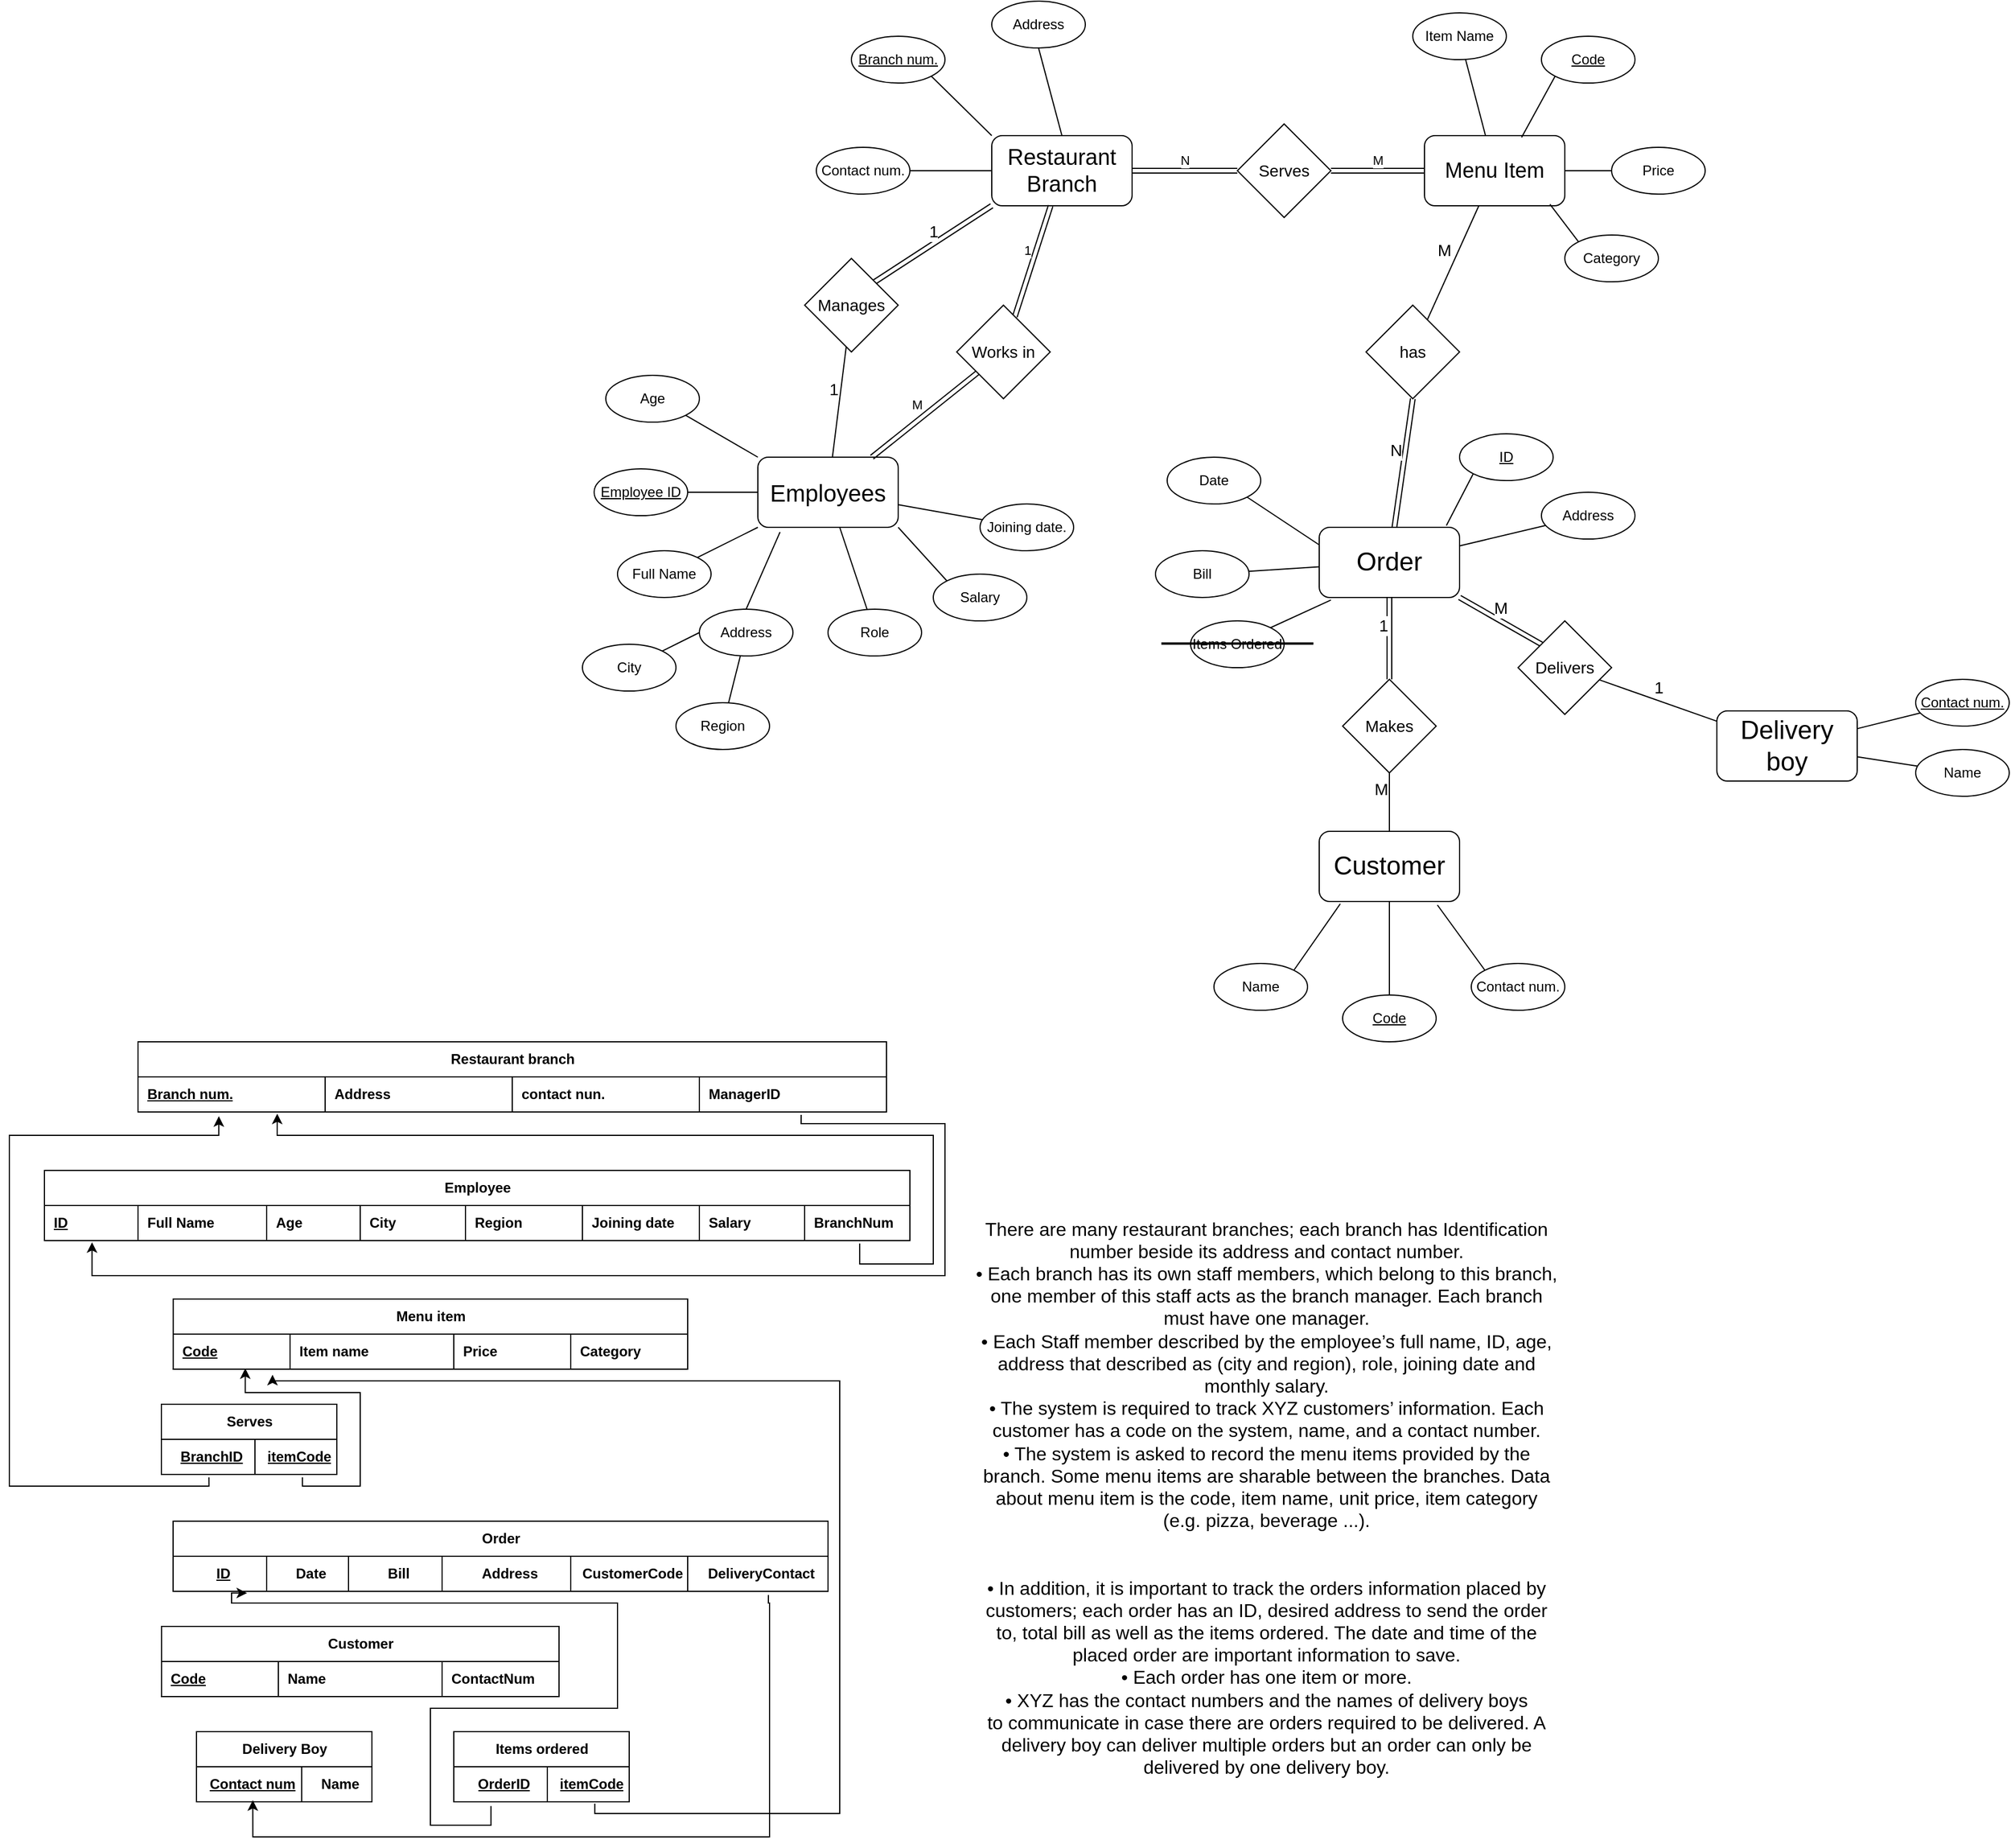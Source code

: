 <mxfile version="24.7.17">
  <diagram name="Page-1" id="VFC6to7hDZTqyzVQantm">
    <mxGraphModel dx="2390" dy="1126" grid="1" gridSize="10" guides="1" tooltips="1" connect="1" arrows="1" fold="1" page="1" pageScale="1" pageWidth="827" pageHeight="1169" math="0" shadow="0">
      <root>
        <mxCell id="0" />
        <mxCell id="1" parent="0" />
        <mxCell id="kXFPGUBoY8XizePe8H00-56" value="&lt;span style=&quot;font-size: 22px;&quot;&gt;Customer&lt;/span&gt;" style="rounded=1;whiteSpace=wrap;html=1;labelBackgroundColor=none;" parent="1" vertex="1">
          <mxGeometry x="950" y="1300" width="120" height="60" as="geometry" />
        </mxCell>
        <mxCell id="kXFPGUBoY8XizePe8H00-53" value="&lt;font style=&quot;font-size: 19px;&quot;&gt;Restaurant Branch&lt;/font&gt;" style="rounded=1;whiteSpace=wrap;html=1;labelBackgroundColor=none;verticalAlign=middle;" parent="1" vertex="1">
          <mxGeometry x="670" y="705" width="120" height="60" as="geometry" />
        </mxCell>
        <mxCell id="kXFPGUBoY8XizePe8H00-54" value="&lt;font style=&quot;font-size: 18px;&quot;&gt;Menu Item&lt;/font&gt;" style="rounded=1;whiteSpace=wrap;html=1;labelBackgroundColor=none;" parent="1" vertex="1">
          <mxGeometry x="1040" y="705" width="120" height="60" as="geometry" />
        </mxCell>
        <mxCell id="kXFPGUBoY8XizePe8H00-55" value="&lt;font style=&quot;font-size: 20px;&quot;&gt;Employees&lt;/font&gt;" style="rounded=1;whiteSpace=wrap;html=1;labelBackgroundColor=none;" parent="1" vertex="1">
          <mxGeometry x="470" y="980" width="120" height="60" as="geometry" />
        </mxCell>
        <mxCell id="kXFPGUBoY8XizePe8H00-57" style="edgeStyle=none;shape=connector;rounded=0;orthogonalLoop=1;jettySize=auto;html=1;exitX=0.5;exitY=1;exitDx=0;exitDy=0;entryX=0.5;entryY=0;entryDx=0;entryDy=0;align=center;verticalAlign=middle;fontFamily=Helvetica;fontSize=11;fontColor=default;labelBackgroundColor=none;endArrow=none;" parent="1" source="kXFPGUBoY8XizePe8H00-58" target="kXFPGUBoY8XizePe8H00-53" edge="1">
          <mxGeometry relative="1" as="geometry" />
        </mxCell>
        <mxCell id="kXFPGUBoY8XizePe8H00-58" value="Address" style="ellipse;whiteSpace=wrap;html=1;labelBackgroundColor=none;" parent="1" vertex="1">
          <mxGeometry x="670" y="590" width="80" height="40" as="geometry" />
        </mxCell>
        <mxCell id="kXFPGUBoY8XizePe8H00-59" style="edgeStyle=none;shape=connector;rounded=0;orthogonalLoop=1;jettySize=auto;html=1;exitX=1;exitY=1;exitDx=0;exitDy=0;entryX=0;entryY=0;entryDx=0;entryDy=0;align=center;verticalAlign=middle;fontFamily=Helvetica;fontSize=11;fontColor=default;labelBackgroundColor=none;endArrow=none;" parent="1" source="kXFPGUBoY8XizePe8H00-60" target="kXFPGUBoY8XizePe8H00-53" edge="1">
          <mxGeometry relative="1" as="geometry" />
        </mxCell>
        <mxCell id="kXFPGUBoY8XizePe8H00-60" value="&lt;u&gt;Branch num.&lt;/u&gt;" style="ellipse;whiteSpace=wrap;html=1;labelBackgroundColor=none;" parent="1" vertex="1">
          <mxGeometry x="550" y="620" width="80" height="40" as="geometry" />
        </mxCell>
        <mxCell id="kXFPGUBoY8XizePe8H00-64" style="edgeStyle=none;shape=connector;rounded=0;orthogonalLoop=1;jettySize=auto;html=1;exitX=1;exitY=0.5;exitDx=0;exitDy=0;align=center;verticalAlign=middle;fontFamily=Helvetica;fontSize=11;fontColor=default;labelBackgroundColor=none;endArrow=none;" parent="1" source="kXFPGUBoY8XizePe8H00-65" target="kXFPGUBoY8XizePe8H00-55" edge="1">
          <mxGeometry relative="1" as="geometry" />
        </mxCell>
        <mxCell id="kXFPGUBoY8XizePe8H00-65" value="&lt;u&gt;Employee ID&lt;/u&gt;" style="ellipse;whiteSpace=wrap;html=1;labelBackgroundColor=none;" parent="1" vertex="1">
          <mxGeometry x="330" y="990" width="80" height="40" as="geometry" />
        </mxCell>
        <mxCell id="kXFPGUBoY8XizePe8H00-182" value="" style="edgeStyle=none;shape=connector;rounded=0;orthogonalLoop=1;jettySize=auto;html=1;strokeColor=default;align=center;verticalAlign=bottom;fontFamily=Helvetica;fontSize=11;fontColor=default;labelBackgroundColor=default;endArrow=none;endFill=0;" parent="1" source="kXFPGUBoY8XizePe8H00-67" target="kXFPGUBoY8XizePe8H00-55" edge="1">
          <mxGeometry relative="1" as="geometry" />
        </mxCell>
        <mxCell id="kXFPGUBoY8XizePe8H00-67" value="Full Name" style="ellipse;whiteSpace=wrap;html=1;labelBackgroundColor=none;" parent="1" vertex="1">
          <mxGeometry x="350" y="1060" width="80" height="40" as="geometry" />
        </mxCell>
        <mxCell id="kXFPGUBoY8XizePe8H00-231" value="" style="edgeStyle=none;shape=connector;rounded=0;orthogonalLoop=1;jettySize=auto;html=1;strokeColor=default;align=center;verticalAlign=bottom;fontFamily=Helvetica;fontSize=14;fontColor=default;labelBackgroundColor=default;endArrow=none;endFill=0;" parent="1" source="kXFPGUBoY8XizePe8H00-69" target="kXFPGUBoY8XizePe8H00-54" edge="1">
          <mxGeometry relative="1" as="geometry" />
        </mxCell>
        <mxCell id="kXFPGUBoY8XizePe8H00-69" value="Item Name" style="ellipse;whiteSpace=wrap;html=1;labelBackgroundColor=none;" parent="1" vertex="1">
          <mxGeometry x="1030" y="600" width="80" height="40" as="geometry" />
        </mxCell>
        <mxCell id="kXFPGUBoY8XizePe8H00-70" value="&lt;u&gt;Code&lt;/u&gt;" style="ellipse;whiteSpace=wrap;html=1;labelBackgroundColor=none;" parent="1" vertex="1">
          <mxGeometry x="1140" y="620" width="80" height="40" as="geometry" />
        </mxCell>
        <mxCell id="kXFPGUBoY8XizePe8H00-71" style="edgeStyle=none;shape=connector;rounded=0;orthogonalLoop=1;jettySize=auto;html=1;exitX=0;exitY=0.5;exitDx=0;exitDy=0;entryX=1;entryY=0.5;entryDx=0;entryDy=0;align=center;verticalAlign=middle;fontFamily=Helvetica;fontSize=11;fontColor=default;labelBackgroundColor=none;endArrow=none;" parent="1" source="kXFPGUBoY8XizePe8H00-72" target="kXFPGUBoY8XizePe8H00-54" edge="1">
          <mxGeometry relative="1" as="geometry" />
        </mxCell>
        <mxCell id="kXFPGUBoY8XizePe8H00-72" value="Price" style="ellipse;whiteSpace=wrap;html=1;labelBackgroundColor=none;" parent="1" vertex="1">
          <mxGeometry x="1200" y="715" width="80" height="40" as="geometry" />
        </mxCell>
        <mxCell id="kXFPGUBoY8XizePe8H00-73" style="edgeStyle=none;shape=connector;rounded=0;orthogonalLoop=1;jettySize=auto;html=1;exitX=1;exitY=0.5;exitDx=0;exitDy=0;entryX=0;entryY=0.5;entryDx=0;entryDy=0;align=center;verticalAlign=middle;fontFamily=Helvetica;fontSize=11;fontColor=default;labelBackgroundColor=none;endArrow=none;" parent="1" source="kXFPGUBoY8XizePe8H00-74" target="kXFPGUBoY8XizePe8H00-53" edge="1">
          <mxGeometry relative="1" as="geometry" />
        </mxCell>
        <mxCell id="kXFPGUBoY8XizePe8H00-74" value="Contact num." style="ellipse;whiteSpace=wrap;html=1;labelBackgroundColor=none;" parent="1" vertex="1">
          <mxGeometry x="520" y="715" width="80" height="40" as="geometry" />
        </mxCell>
        <mxCell id="kXFPGUBoY8XizePe8H00-85" value="Contact num." style="ellipse;whiteSpace=wrap;html=1;labelBackgroundColor=none;" parent="1" vertex="1">
          <mxGeometry x="1080" y="1413" width="80" height="40" as="geometry" />
        </mxCell>
        <mxCell id="kXFPGUBoY8XizePe8H00-175" value="" style="edgeStyle=none;shape=connector;rounded=0;orthogonalLoop=1;jettySize=auto;html=1;strokeColor=default;align=center;verticalAlign=bottom;fontFamily=Helvetica;fontSize=11;fontColor=default;labelBackgroundColor=default;endArrow=none;endFill=0;" parent="1" source="kXFPGUBoY8XizePe8H00-87" target="kXFPGUBoY8XizePe8H00-56" edge="1">
          <mxGeometry relative="1" as="geometry" />
        </mxCell>
        <mxCell id="kXFPGUBoY8XizePe8H00-87" value="&lt;u&gt;Code&lt;/u&gt;" style="ellipse;whiteSpace=wrap;html=1;labelBackgroundColor=none;" parent="1" vertex="1">
          <mxGeometry x="970" y="1440" width="80" height="40" as="geometry" />
        </mxCell>
        <mxCell id="kXFPGUBoY8XizePe8H00-95" style="edgeStyle=none;shape=connector;rounded=0;orthogonalLoop=1;jettySize=auto;html=1;exitX=0;exitY=1;exitDx=0;exitDy=0;entryX=0.692;entryY=0.025;entryDx=0;entryDy=0;entryPerimeter=0;align=center;verticalAlign=middle;fontFamily=Helvetica;fontSize=11;fontColor=default;labelBackgroundColor=none;endArrow=none;" parent="1" source="kXFPGUBoY8XizePe8H00-70" target="kXFPGUBoY8XizePe8H00-54" edge="1">
          <mxGeometry relative="1" as="geometry" />
        </mxCell>
        <mxCell id="kXFPGUBoY8XizePe8H00-98" value="Address" style="ellipse;whiteSpace=wrap;html=1;labelBackgroundColor=none;" parent="1" vertex="1">
          <mxGeometry x="420" y="1110" width="80" height="40" as="geometry" />
        </mxCell>
        <mxCell id="kXFPGUBoY8XizePe8H00-117" value="Name" style="ellipse;whiteSpace=wrap;html=1;labelBackgroundColor=none;" parent="1" vertex="1">
          <mxGeometry x="860" y="1413" width="80" height="40" as="geometry" />
        </mxCell>
        <mxCell id="kXFPGUBoY8XizePe8H00-125" value="M" style="edgeStyle=none;shape=link;rounded=0;orthogonalLoop=1;jettySize=auto;html=1;strokeColor=default;align=center;verticalAlign=bottom;fontFamily=Helvetica;fontSize=11;fontColor=default;labelBackgroundColor=default;endArrow=none;endFill=0;strokeWidth=1;" parent="1" source="kXFPGUBoY8XizePe8H00-121" target="kXFPGUBoY8XizePe8H00-54" edge="1">
          <mxGeometry relative="1" as="geometry" />
        </mxCell>
        <mxCell id="kXFPGUBoY8XizePe8H00-126" value="N" style="edgeStyle=none;shape=link;rounded=0;orthogonalLoop=1;jettySize=auto;html=1;strokeColor=default;align=center;verticalAlign=bottom;fontFamily=Helvetica;fontSize=11;fontColor=default;labelBackgroundColor=default;endArrow=none;endFill=0;" parent="1" source="kXFPGUBoY8XizePe8H00-121" target="kXFPGUBoY8XizePe8H00-53" edge="1">
          <mxGeometry relative="1" as="geometry" />
        </mxCell>
        <mxCell id="kXFPGUBoY8XizePe8H00-121" value="&lt;font style=&quot;font-size: 14px;&quot;&gt;Serves&lt;/font&gt;" style="rhombus;whiteSpace=wrap;html=1;fontFamily=Helvetica;fontSize=11;fontColor=default;labelBackgroundColor=default;" parent="1" vertex="1">
          <mxGeometry x="880" y="695" width="80" height="80" as="geometry" />
        </mxCell>
        <mxCell id="kXFPGUBoY8XizePe8H00-144" value="&lt;font style=&quot;font-size: 16px;&quot;&gt;There are many restaurant branches; each branch has Identification&lt;br&gt;number beside its address and contact number.&lt;br&gt;• Each branch has its own staff members, which belong to this branch,&lt;br&gt;one member of this staff acts as the branch manager. Each branch&lt;br&gt;must have one manager.&lt;br&gt;• Each Staff member described by the employee’s full name, ID, age,&lt;br&gt;address that described as (city and region), role, joining date and&lt;br&gt;monthly salary.&lt;br&gt;• The system is required to track XYZ customers’ information. Each&lt;br&gt;customer has a code on the system, name, and a contact number.&lt;br&gt;• The system is asked to record the menu items provided by the&lt;br&gt;branch. Some menu items are sharable between the branches. Data&lt;br&gt;about menu item is the code, item name, unit price, item category&lt;br&gt;(e.g. pizza, beverage ...).&lt;br&gt;&lt;br&gt;&lt;br&gt;• In addition, it is important to track the orders information placed by&lt;br&gt;customers; each order has an ID, desired address to send the order&lt;br&gt;to, total bill as well as the items ordered. The date and time of the&lt;br&gt;placed order are important information to save.&lt;br&gt;• Each order has one item or more.&lt;br&gt;• XYZ has the contact numbers and the names of delivery boys&lt;br&gt;to communicate in case there are orders required to be delivered. A&lt;br&gt;delivery boy can deliver multiple orders but an order can only be&lt;br&gt;delivered by one delivery boy.&lt;/font&gt;" style="text;html=1;align=center;verticalAlign=middle;whiteSpace=wrap;rounded=0;fontFamily=Helvetica;fontSize=16;fontColor=default;labelBackgroundColor=default;spacing=2;" parent="1" vertex="1">
          <mxGeometry x="620" y="1590" width="570" height="560" as="geometry" />
        </mxCell>
        <mxCell id="kXFPGUBoY8XizePe8H00-164" value="Category" style="ellipse;whiteSpace=wrap;html=1;labelBackgroundColor=none;" parent="1" vertex="1">
          <mxGeometry x="1160" y="790" width="80" height="40" as="geometry" />
        </mxCell>
        <mxCell id="kXFPGUBoY8XizePe8H00-166" style="edgeStyle=none;shape=connector;rounded=0;orthogonalLoop=1;jettySize=auto;html=1;exitX=0;exitY=0;exitDx=0;exitDy=0;entryX=0.894;entryY=0.978;entryDx=0;entryDy=0;entryPerimeter=0;strokeColor=default;align=center;verticalAlign=bottom;fontFamily=Helvetica;fontSize=11;fontColor=default;labelBackgroundColor=default;endArrow=none;endFill=0;" parent="1" source="kXFPGUBoY8XizePe8H00-164" target="kXFPGUBoY8XizePe8H00-54" edge="1">
          <mxGeometry relative="1" as="geometry" />
        </mxCell>
        <mxCell id="kXFPGUBoY8XizePe8H00-174" style="edgeStyle=none;shape=connector;rounded=0;orthogonalLoop=1;jettySize=auto;html=1;exitX=0;exitY=0;exitDx=0;exitDy=0;entryX=0.842;entryY=1.05;entryDx=0;entryDy=0;entryPerimeter=0;strokeColor=default;align=center;verticalAlign=bottom;fontFamily=Helvetica;fontSize=11;fontColor=default;labelBackgroundColor=default;endArrow=none;endFill=0;" parent="1" source="kXFPGUBoY8XizePe8H00-85" target="kXFPGUBoY8XizePe8H00-56" edge="1">
          <mxGeometry relative="1" as="geometry" />
        </mxCell>
        <mxCell id="kXFPGUBoY8XizePe8H00-177" style="edgeStyle=none;shape=connector;rounded=0;orthogonalLoop=1;jettySize=auto;html=1;exitX=1;exitY=0;exitDx=0;exitDy=0;entryX=0.15;entryY=1.033;entryDx=0;entryDy=0;entryPerimeter=0;strokeColor=default;align=center;verticalAlign=bottom;fontFamily=Helvetica;fontSize=11;fontColor=default;labelBackgroundColor=default;endArrow=none;endFill=0;" parent="1" source="kXFPGUBoY8XizePe8H00-117" target="kXFPGUBoY8XizePe8H00-56" edge="1">
          <mxGeometry relative="1" as="geometry" />
        </mxCell>
        <mxCell id="kXFPGUBoY8XizePe8H00-185" style="edgeStyle=none;shape=connector;rounded=0;orthogonalLoop=1;jettySize=auto;html=1;exitX=1;exitY=1;exitDx=0;exitDy=0;entryX=0;entryY=0;entryDx=0;entryDy=0;strokeColor=default;align=center;verticalAlign=bottom;fontFamily=Helvetica;fontSize=11;fontColor=default;labelBackgroundColor=default;endArrow=none;endFill=0;" parent="1" source="kXFPGUBoY8XizePe8H00-178" target="kXFPGUBoY8XizePe8H00-55" edge="1">
          <mxGeometry relative="1" as="geometry" />
        </mxCell>
        <mxCell id="kXFPGUBoY8XizePe8H00-178" value="Age" style="ellipse;whiteSpace=wrap;html=1;labelBackgroundColor=none;" parent="1" vertex="1">
          <mxGeometry x="340" y="910" width="80" height="40" as="geometry" />
        </mxCell>
        <mxCell id="kXFPGUBoY8XizePe8H00-195" style="edgeStyle=none;shape=connector;rounded=0;orthogonalLoop=1;jettySize=auto;html=1;exitX=0;exitY=0;exitDx=0;exitDy=0;entryX=1;entryY=1;entryDx=0;entryDy=0;strokeColor=default;align=center;verticalAlign=bottom;fontFamily=Helvetica;fontSize=11;fontColor=default;labelBackgroundColor=default;endArrow=none;endFill=0;" parent="1" source="kXFPGUBoY8XizePe8H00-179" target="kXFPGUBoY8XizePe8H00-55" edge="1">
          <mxGeometry relative="1" as="geometry" />
        </mxCell>
        <mxCell id="kXFPGUBoY8XizePe8H00-179" value="Salary" style="ellipse;whiteSpace=wrap;html=1;labelBackgroundColor=none;" parent="1" vertex="1">
          <mxGeometry x="620" y="1080" width="80" height="40" as="geometry" />
        </mxCell>
        <mxCell id="kXFPGUBoY8XizePe8H00-199" style="edgeStyle=none;shape=connector;rounded=0;orthogonalLoop=1;jettySize=auto;html=1;exitX=1;exitY=0;exitDx=0;exitDy=0;entryX=0;entryY=0.5;entryDx=0;entryDy=0;strokeColor=default;align=center;verticalAlign=bottom;fontFamily=Helvetica;fontSize=11;fontColor=default;labelBackgroundColor=default;endArrow=none;endFill=0;" parent="1" source="kXFPGUBoY8XizePe8H00-186" target="kXFPGUBoY8XizePe8H00-98" edge="1">
          <mxGeometry relative="1" as="geometry" />
        </mxCell>
        <mxCell id="kXFPGUBoY8XizePe8H00-186" value="City" style="ellipse;whiteSpace=wrap;html=1;labelBackgroundColor=none;" parent="1" vertex="1">
          <mxGeometry x="320" y="1140" width="80" height="40" as="geometry" />
        </mxCell>
        <mxCell id="kXFPGUBoY8XizePe8H00-196" value="" style="edgeStyle=none;shape=connector;rounded=0;orthogonalLoop=1;jettySize=auto;html=1;strokeColor=default;align=center;verticalAlign=bottom;fontFamily=Helvetica;fontSize=11;fontColor=default;labelBackgroundColor=default;endArrow=none;endFill=0;" parent="1" source="kXFPGUBoY8XizePe8H00-187" target="kXFPGUBoY8XizePe8H00-98" edge="1">
          <mxGeometry relative="1" as="geometry" />
        </mxCell>
        <mxCell id="kXFPGUBoY8XizePe8H00-187" value="Region" style="ellipse;whiteSpace=wrap;html=1;labelBackgroundColor=none;" parent="1" vertex="1">
          <mxGeometry x="400" y="1190" width="80" height="40" as="geometry" />
        </mxCell>
        <mxCell id="kXFPGUBoY8XizePe8H00-194" style="edgeStyle=none;shape=connector;rounded=0;orthogonalLoop=1;jettySize=auto;html=1;exitX=0.5;exitY=0;exitDx=0;exitDy=0;entryX=0.158;entryY=1.067;entryDx=0;entryDy=0;entryPerimeter=0;strokeColor=default;align=center;verticalAlign=bottom;fontFamily=Helvetica;fontSize=11;fontColor=default;labelBackgroundColor=default;endArrow=none;endFill=0;" parent="1" source="kXFPGUBoY8XizePe8H00-98" target="kXFPGUBoY8XizePe8H00-55" edge="1">
          <mxGeometry relative="1" as="geometry" />
        </mxCell>
        <mxCell id="kXFPGUBoY8XizePe8H00-209" value="1" style="edgeStyle=none;shape=link;rounded=0;orthogonalLoop=1;jettySize=auto;html=1;strokeColor=default;align=right;verticalAlign=bottom;fontFamily=Helvetica;fontSize=11;fontColor=default;labelBackgroundColor=default;endArrow=none;endFill=0;" parent="1" source="kXFPGUBoY8XizePe8H00-200" target="kXFPGUBoY8XizePe8H00-53" edge="1">
          <mxGeometry relative="1" as="geometry" />
        </mxCell>
        <mxCell id="kXFPGUBoY8XizePe8H00-210" value="M" style="edgeStyle=none;shape=link;rounded=0;orthogonalLoop=1;jettySize=auto;html=1;strokeColor=default;align=right;verticalAlign=bottom;fontFamily=Helvetica;fontSize=11;fontColor=default;labelBackgroundColor=default;endArrow=none;endFill=0;" parent="1" source="kXFPGUBoY8XizePe8H00-200" target="kXFPGUBoY8XizePe8H00-55" edge="1">
          <mxGeometry relative="1" as="geometry" />
        </mxCell>
        <mxCell id="kXFPGUBoY8XizePe8H00-200" value="&lt;font style=&quot;font-size: 14px;&quot;&gt;Works in&lt;/font&gt;" style="rhombus;whiteSpace=wrap;html=1;fontFamily=Helvetica;fontSize=11;fontColor=default;labelBackgroundColor=default;" parent="1" vertex="1">
          <mxGeometry x="640" y="850" width="80" height="80" as="geometry" />
        </mxCell>
        <mxCell id="kXFPGUBoY8XizePe8H00-217" value="1" style="edgeStyle=none;shape=connector;rounded=0;orthogonalLoop=1;jettySize=auto;html=1;strokeColor=default;align=right;verticalAlign=bottom;fontFamily=Helvetica;fontSize=14;fontColor=default;labelBackgroundColor=default;endArrow=none;endFill=0;" parent="1" source="kXFPGUBoY8XizePe8H00-216" target="kXFPGUBoY8XizePe8H00-55" edge="1">
          <mxGeometry relative="1" as="geometry" />
        </mxCell>
        <mxCell id="kXFPGUBoY8XizePe8H00-218" value="1" style="edgeStyle=none;shape=link;rounded=0;orthogonalLoop=1;jettySize=auto;html=1;exitX=1;exitY=0;exitDx=0;exitDy=0;entryX=0;entryY=1;entryDx=0;entryDy=0;strokeColor=default;align=center;verticalAlign=bottom;fontFamily=Helvetica;fontSize=14;fontColor=default;labelBackgroundColor=default;endArrow=none;endFill=0;" parent="1" source="kXFPGUBoY8XizePe8H00-216" target="kXFPGUBoY8XizePe8H00-53" edge="1">
          <mxGeometry relative="1" as="geometry" />
        </mxCell>
        <mxCell id="kXFPGUBoY8XizePe8H00-216" value="Manages" style="rhombus;whiteSpace=wrap;html=1;strokeColor=default;align=center;verticalAlign=middle;fontFamily=Helvetica;fontSize=14;fontColor=default;labelBackgroundColor=default;fillColor=default;" parent="1" vertex="1">
          <mxGeometry x="510" y="810" width="80" height="80" as="geometry" />
        </mxCell>
        <mxCell id="kXFPGUBoY8XizePe8H00-227" value="" style="edgeStyle=none;shape=connector;rounded=0;orthogonalLoop=1;jettySize=auto;html=1;strokeColor=default;align=center;verticalAlign=bottom;fontFamily=Helvetica;fontSize=14;fontColor=default;labelBackgroundColor=default;endArrow=none;endFill=0;" parent="1" source="kXFPGUBoY8XizePe8H00-226" target="kXFPGUBoY8XizePe8H00-55" edge="1">
          <mxGeometry relative="1" as="geometry" />
        </mxCell>
        <mxCell id="kXFPGUBoY8XizePe8H00-226" value="Role&lt;span style=&quot;color: rgba(0, 0, 0, 0); font-family: monospace; font-size: 0px; text-align: start; text-wrap: nowrap;&quot;&gt;%3CmxGraphModel%3E%3Croot%3E%3CmxCell%20id%3D%220%22%2F%3E%3CmxCell%20id%3D%221%22%20parent%3D%220%22%2F%3E%3CmxCell%20id%3D%222%22%20value%3D%22Salary%22%20style%3D%22ellipse%3BwhiteSpace%3Dwrap%3Bhtml%3D1%3BlabelBackgroundColor%3Dnone%3B%22%20vertex%3D%221%22%20parent%3D%221%22%3E%3CmxGeometry%20x%3D%22660%22%20y%3D%221030%22%20width%3D%2280%22%20height%3D%2240%22%20as%3D%22geometry%22%2F%3E%3C%2FmxCell%3E%3C%2Froot%3E%3C%2FmxGraphModel%3E&lt;/span&gt;" style="ellipse;whiteSpace=wrap;html=1;labelBackgroundColor=none;" parent="1" vertex="1">
          <mxGeometry x="530" y="1110" width="80" height="40" as="geometry" />
        </mxCell>
        <mxCell id="kXFPGUBoY8XizePe8H00-229" value="" style="edgeStyle=none;shape=connector;rounded=0;orthogonalLoop=1;jettySize=auto;html=1;strokeColor=default;align=center;verticalAlign=bottom;fontFamily=Helvetica;fontSize=14;fontColor=default;labelBackgroundColor=default;endArrow=none;endFill=0;" parent="1" source="kXFPGUBoY8XizePe8H00-228" target="kXFPGUBoY8XizePe8H00-55" edge="1">
          <mxGeometry relative="1" as="geometry" />
        </mxCell>
        <mxCell id="kXFPGUBoY8XizePe8H00-228" value="Joining date." style="ellipse;whiteSpace=wrap;html=1;labelBackgroundColor=none;" parent="1" vertex="1">
          <mxGeometry x="660" y="1020" width="80" height="40" as="geometry" />
        </mxCell>
        <mxCell id="kXFPGUBoY8XizePe8H00-232" value="&lt;span style=&quot;font-size: 22px;&quot;&gt;Delivery boy&lt;/span&gt;" style="rounded=1;whiteSpace=wrap;html=1;labelBackgroundColor=none;" parent="1" vertex="1">
          <mxGeometry x="1290" y="1197" width="120" height="60" as="geometry" />
        </mxCell>
        <mxCell id="kXFPGUBoY8XizePe8H00-272" value="" style="edgeStyle=none;shape=connector;rounded=0;orthogonalLoop=1;jettySize=auto;html=1;strokeColor=default;align=center;verticalAlign=bottom;fontFamily=Helvetica;fontSize=14;fontColor=default;labelBackgroundColor=default;endArrow=none;endFill=0;" parent="1" source="kXFPGUBoY8XizePe8H00-233" target="kXFPGUBoY8XizePe8H00-232" edge="1">
          <mxGeometry relative="1" as="geometry" />
        </mxCell>
        <mxCell id="kXFPGUBoY8XizePe8H00-233" value="Contact num." style="ellipse;whiteSpace=wrap;html=1;labelBackgroundColor=none;fontStyle=4" parent="1" vertex="1">
          <mxGeometry x="1460" y="1170" width="80" height="40" as="geometry" />
        </mxCell>
        <mxCell id="kXFPGUBoY8XizePe8H00-271" value="" style="edgeStyle=none;shape=connector;rounded=0;orthogonalLoop=1;jettySize=auto;html=1;strokeColor=default;align=center;verticalAlign=bottom;fontFamily=Helvetica;fontSize=14;fontColor=default;labelBackgroundColor=default;endArrow=none;endFill=0;" parent="1" source="kXFPGUBoY8XizePe8H00-236" target="kXFPGUBoY8XizePe8H00-232" edge="1">
          <mxGeometry relative="1" as="geometry" />
        </mxCell>
        <mxCell id="kXFPGUBoY8XizePe8H00-236" value="Name" style="ellipse;whiteSpace=wrap;html=1;labelBackgroundColor=none;" parent="1" vertex="1">
          <mxGeometry x="1460" y="1230" width="80" height="40" as="geometry" />
        </mxCell>
        <mxCell id="kXFPGUBoY8XizePe8H00-239" value="&lt;span style=&quot;font-size: 22px;&quot;&gt;Order&lt;/span&gt;" style="rounded=1;whiteSpace=wrap;html=1;labelBackgroundColor=none;" parent="1" vertex="1">
          <mxGeometry x="950" y="1040" width="120" height="60" as="geometry" />
        </mxCell>
        <mxCell id="kXFPGUBoY8XizePe8H00-248" value="&lt;u&gt;ID&lt;/u&gt;" style="ellipse;whiteSpace=wrap;html=1;labelBackgroundColor=none;" parent="1" vertex="1">
          <mxGeometry x="1070" y="960" width="80" height="40" as="geometry" />
        </mxCell>
        <mxCell id="kXFPGUBoY8XizePe8H00-269" value="" style="edgeStyle=none;shape=connector;rounded=0;orthogonalLoop=1;jettySize=auto;html=1;strokeColor=default;align=center;verticalAlign=bottom;fontFamily=Helvetica;fontSize=14;fontColor=default;labelBackgroundColor=default;endArrow=none;endFill=0;" parent="1" source="kXFPGUBoY8XizePe8H00-249" target="kXFPGUBoY8XizePe8H00-239" edge="1">
          <mxGeometry relative="1" as="geometry" />
        </mxCell>
        <mxCell id="kXFPGUBoY8XizePe8H00-249" value="Address" style="ellipse;whiteSpace=wrap;html=1;labelBackgroundColor=none;" parent="1" vertex="1">
          <mxGeometry x="1140" y="1010" width="80" height="40" as="geometry" />
        </mxCell>
        <mxCell id="kXFPGUBoY8XizePe8H00-254" value="" style="edgeStyle=none;shape=connector;rounded=0;orthogonalLoop=1;jettySize=auto;html=1;strokeColor=default;align=center;verticalAlign=bottom;fontFamily=Helvetica;fontSize=14;fontColor=default;labelBackgroundColor=default;endArrow=none;endFill=0;" parent="1" source="kXFPGUBoY8XizePe8H00-250" target="kXFPGUBoY8XizePe8H00-239" edge="1">
          <mxGeometry relative="1" as="geometry" />
        </mxCell>
        <mxCell id="kXFPGUBoY8XizePe8H00-250" value="Bill" style="ellipse;whiteSpace=wrap;html=1;labelBackgroundColor=none;" parent="1" vertex="1">
          <mxGeometry x="810" y="1060" width="80" height="40" as="geometry" />
        </mxCell>
        <mxCell id="kXFPGUBoY8XizePe8H00-251" value="Items Ordered" style="ellipse;whiteSpace=wrap;html=1;labelBackgroundColor=none;" parent="1" vertex="1">
          <mxGeometry x="840" y="1120" width="80" height="40" as="geometry" />
        </mxCell>
        <mxCell id="kXFPGUBoY8XizePe8H00-253" style="edgeStyle=none;shape=connector;rounded=0;orthogonalLoop=1;jettySize=auto;html=1;exitX=1;exitY=1;exitDx=0;exitDy=0;entryX=0;entryY=0.25;entryDx=0;entryDy=0;strokeColor=default;align=center;verticalAlign=bottom;fontFamily=Helvetica;fontSize=14;fontColor=default;labelBackgroundColor=default;endArrow=none;endFill=0;" parent="1" source="kXFPGUBoY8XizePe8H00-252" target="kXFPGUBoY8XizePe8H00-239" edge="1">
          <mxGeometry relative="1" as="geometry" />
        </mxCell>
        <mxCell id="kXFPGUBoY8XizePe8H00-252" value="Date" style="ellipse;whiteSpace=wrap;html=1;labelBackgroundColor=none;" parent="1" vertex="1">
          <mxGeometry x="820" y="980" width="80" height="40" as="geometry" />
        </mxCell>
        <mxCell id="kXFPGUBoY8XizePe8H00-255" style="edgeStyle=none;shape=connector;rounded=0;orthogonalLoop=1;jettySize=auto;html=1;exitX=1;exitY=0;exitDx=0;exitDy=0;entryX=0.083;entryY=1.037;entryDx=0;entryDy=0;entryPerimeter=0;strokeColor=default;align=center;verticalAlign=bottom;fontFamily=Helvetica;fontSize=14;fontColor=default;labelBackgroundColor=default;endArrow=none;endFill=0;" parent="1" source="kXFPGUBoY8XizePe8H00-251" target="kXFPGUBoY8XizePe8H00-239" edge="1">
          <mxGeometry relative="1" as="geometry" />
        </mxCell>
        <mxCell id="kXFPGUBoY8XizePe8H00-259" value="M" style="edgeStyle=none;shape=connector;rounded=0;orthogonalLoop=1;jettySize=auto;html=1;strokeColor=default;align=right;verticalAlign=bottom;fontFamily=Helvetica;fontSize=14;fontColor=default;labelBackgroundColor=default;endArrow=none;endFill=0;" parent="1" source="kXFPGUBoY8XizePe8H00-258" target="kXFPGUBoY8XizePe8H00-54" edge="1">
          <mxGeometry relative="1" as="geometry" />
        </mxCell>
        <mxCell id="kXFPGUBoY8XizePe8H00-260" value="N" style="edgeStyle=none;shape=link;rounded=0;orthogonalLoop=1;jettySize=auto;html=1;strokeColor=default;align=right;verticalAlign=bottom;fontFamily=Helvetica;fontSize=14;fontColor=default;labelBackgroundColor=default;endArrow=none;endFill=0;exitX=0.5;exitY=1;exitDx=0;exitDy=0;" parent="1" source="kXFPGUBoY8XizePe8H00-258" target="kXFPGUBoY8XizePe8H00-239" edge="1">
          <mxGeometry relative="1" as="geometry">
            <mxPoint x="1032.0" y="982.0" as="sourcePoint" />
          </mxGeometry>
        </mxCell>
        <mxCell id="kXFPGUBoY8XizePe8H00-258" value="has" style="rhombus;whiteSpace=wrap;html=1;strokeColor=default;align=center;verticalAlign=middle;fontFamily=Helvetica;fontSize=14;fontColor=default;labelBackgroundColor=default;fillColor=default;" parent="1" vertex="1">
          <mxGeometry x="990" y="850" width="80" height="80" as="geometry" />
        </mxCell>
        <mxCell id="kXFPGUBoY8XizePe8H00-261" value="" style="endArrow=none;html=1;rounded=0;strokeColor=default;align=center;verticalAlign=bottom;fontFamily=Helvetica;fontSize=14;fontColor=default;labelBackgroundColor=default;edgeStyle=none;strokeWidth=2;" parent="1" edge="1">
          <mxGeometry width="50" height="50" relative="1" as="geometry">
            <mxPoint x="815" y="1139.38" as="sourcePoint" />
            <mxPoint x="945" y="1139.38" as="targetPoint" />
          </mxGeometry>
        </mxCell>
        <mxCell id="kXFPGUBoY8XizePe8H00-264" value="M" style="edgeStyle=none;shape=connector;rounded=0;orthogonalLoop=1;jettySize=auto;html=1;strokeColor=default;align=right;verticalAlign=bottom;fontFamily=Helvetica;fontSize=14;fontColor=default;labelBackgroundColor=default;endArrow=none;endFill=0;" parent="1" source="kXFPGUBoY8XizePe8H00-263" target="kXFPGUBoY8XizePe8H00-56" edge="1">
          <mxGeometry relative="1" as="geometry" />
        </mxCell>
        <mxCell id="kXFPGUBoY8XizePe8H00-265" value="1" style="edgeStyle=none;shape=link;rounded=0;orthogonalLoop=1;jettySize=auto;html=1;strokeColor=default;align=right;verticalAlign=bottom;fontFamily=Helvetica;fontSize=14;fontColor=default;labelBackgroundColor=default;endArrow=none;endFill=0;" parent="1" source="kXFPGUBoY8XizePe8H00-263" target="kXFPGUBoY8XizePe8H00-239" edge="1">
          <mxGeometry x="0.016" relative="1" as="geometry">
            <Array as="points" />
            <mxPoint as="offset" />
          </mxGeometry>
        </mxCell>
        <mxCell id="kXFPGUBoY8XizePe8H00-263" value="Makes" style="rhombus;whiteSpace=wrap;html=1;strokeColor=default;align=center;verticalAlign=middle;fontFamily=Helvetica;fontSize=14;fontColor=default;labelBackgroundColor=default;fillColor=default;" parent="1" vertex="1">
          <mxGeometry x="970" y="1170" width="80" height="80" as="geometry" />
        </mxCell>
        <mxCell id="kXFPGUBoY8XizePe8H00-270" style="edgeStyle=none;shape=connector;rounded=0;orthogonalLoop=1;jettySize=auto;html=1;exitX=0;exitY=1;exitDx=0;exitDy=0;entryX=0.906;entryY=-0.025;entryDx=0;entryDy=0;entryPerimeter=0;strokeColor=default;align=center;verticalAlign=bottom;fontFamily=Helvetica;fontSize=14;fontColor=default;labelBackgroundColor=default;endArrow=none;endFill=0;" parent="1" source="kXFPGUBoY8XizePe8H00-248" target="kXFPGUBoY8XizePe8H00-239" edge="1">
          <mxGeometry relative="1" as="geometry" />
        </mxCell>
        <mxCell id="kXFPGUBoY8XizePe8H00-275" value="1" style="edgeStyle=none;shape=connector;rounded=0;orthogonalLoop=1;jettySize=auto;html=1;strokeColor=default;align=center;verticalAlign=bottom;fontFamily=Helvetica;fontSize=14;fontColor=default;labelBackgroundColor=default;endArrow=none;endFill=0;" parent="1" source="kXFPGUBoY8XizePe8H00-273" target="kXFPGUBoY8XizePe8H00-232" edge="1">
          <mxGeometry relative="1" as="geometry" />
        </mxCell>
        <mxCell id="kXFPGUBoY8XizePe8H00-276" value="M" style="edgeStyle=none;shape=link;rounded=0;orthogonalLoop=1;jettySize=auto;html=1;exitX=0;exitY=0;exitDx=0;exitDy=0;entryX=1;entryY=1;entryDx=0;entryDy=0;strokeColor=default;align=center;verticalAlign=bottom;fontFamily=Helvetica;fontSize=14;fontColor=default;labelBackgroundColor=default;endArrow=none;endFill=0;" parent="1" source="kXFPGUBoY8XizePe8H00-273" target="kXFPGUBoY8XizePe8H00-239" edge="1">
          <mxGeometry relative="1" as="geometry" />
        </mxCell>
        <mxCell id="kXFPGUBoY8XizePe8H00-273" value="&lt;font style=&quot;font-size: 14px;&quot;&gt;Delivers&lt;/font&gt;" style="rhombus;whiteSpace=wrap;html=1;fontFamily=Helvetica;fontSize=11;fontColor=default;labelBackgroundColor=default;" parent="1" vertex="1">
          <mxGeometry x="1120" y="1120" width="80" height="80" as="geometry" />
        </mxCell>
        <mxCell id="bBJ-YMQQ2-hhrJfb6YYH-115" value="Restaurant branch" style="shape=table;startSize=30;container=1;collapsible=1;childLayout=tableLayout;fixedRows=1;rowLines=0;fontStyle=1;align=center;resizeLast=1;html=1;" vertex="1" parent="1">
          <mxGeometry x="-60.0" y="1480" width="640" height="60" as="geometry" />
        </mxCell>
        <mxCell id="bBJ-YMQQ2-hhrJfb6YYH-116" value="" style="shape=tableRow;horizontal=0;startSize=0;swimlaneHead=0;swimlaneBody=0;fillColor=none;collapsible=0;dropTarget=0;points=[[0,0.5],[1,0.5]];portConstraint=eastwest;top=0;left=0;right=0;bottom=1;swimlaneLine=1;fontStyle=0" vertex="1" parent="bBJ-YMQQ2-hhrJfb6YYH-115">
          <mxGeometry y="30" width="640" height="30" as="geometry" />
        </mxCell>
        <mxCell id="bBJ-YMQQ2-hhrJfb6YYH-117" value="Branch num." style="shape=partialRectangle;connectable=0;fillColor=none;top=0;left=0;bottom=0;right=0;align=left;spacingLeft=6;fontStyle=5;overflow=hidden;whiteSpace=wrap;html=1;" vertex="1" parent="bBJ-YMQQ2-hhrJfb6YYH-116">
          <mxGeometry width="160" height="30" as="geometry">
            <mxRectangle width="160" height="30" as="alternateBounds" />
          </mxGeometry>
        </mxCell>
        <mxCell id="bBJ-YMQQ2-hhrJfb6YYH-118" value="Address" style="shape=partialRectangle;connectable=0;fillColor=none;top=0;left=0;bottom=0;right=0;align=left;spacingLeft=6;fontStyle=1;overflow=hidden;whiteSpace=wrap;html=1;" vertex="1" parent="bBJ-YMQQ2-hhrJfb6YYH-116">
          <mxGeometry x="160" width="160" height="30" as="geometry">
            <mxRectangle width="160" height="30" as="alternateBounds" />
          </mxGeometry>
        </mxCell>
        <mxCell id="bBJ-YMQQ2-hhrJfb6YYH-119" value="contact nun." style="shape=partialRectangle;connectable=0;fillColor=none;top=0;left=0;bottom=0;right=0;align=left;spacingLeft=6;fontStyle=1;overflow=hidden;whiteSpace=wrap;html=1;" vertex="1" parent="bBJ-YMQQ2-hhrJfb6YYH-116">
          <mxGeometry x="320" width="160" height="30" as="geometry">
            <mxRectangle width="160" height="30" as="alternateBounds" />
          </mxGeometry>
        </mxCell>
        <mxCell id="bBJ-YMQQ2-hhrJfb6YYH-193" value="ManagerID" style="shape=partialRectangle;connectable=0;fillColor=none;top=0;left=0;bottom=0;right=0;align=left;spacingLeft=6;fontStyle=1;overflow=hidden;whiteSpace=wrap;html=1;" vertex="1" parent="bBJ-YMQQ2-hhrJfb6YYH-116">
          <mxGeometry x="480" width="160" height="30" as="geometry">
            <mxRectangle width="160" height="30" as="alternateBounds" />
          </mxGeometry>
        </mxCell>
        <mxCell id="bBJ-YMQQ2-hhrJfb6YYH-120" value="Employee" style="shape=table;startSize=30;container=1;collapsible=1;childLayout=tableLayout;fixedRows=1;rowLines=0;fontStyle=1;align=center;resizeLast=1;html=1;" vertex="1" parent="1">
          <mxGeometry x="-140" y="1590" width="740" height="60" as="geometry" />
        </mxCell>
        <mxCell id="bBJ-YMQQ2-hhrJfb6YYH-121" value="" style="shape=tableRow;horizontal=0;startSize=0;swimlaneHead=0;swimlaneBody=0;fillColor=none;collapsible=0;dropTarget=0;points=[[0,0.5],[1,0.5]];portConstraint=eastwest;top=0;left=0;right=0;bottom=1;swimlaneLine=1;fontStyle=0" vertex="1" parent="bBJ-YMQQ2-hhrJfb6YYH-120">
          <mxGeometry y="30" width="740" height="30" as="geometry" />
        </mxCell>
        <mxCell id="bBJ-YMQQ2-hhrJfb6YYH-122" value="ID" style="shape=partialRectangle;connectable=0;fillColor=none;top=0;left=0;bottom=0;right=0;align=left;spacingLeft=6;fontStyle=5;overflow=hidden;whiteSpace=wrap;html=1;" vertex="1" parent="bBJ-YMQQ2-hhrJfb6YYH-121">
          <mxGeometry width="80" height="30" as="geometry">
            <mxRectangle width="80" height="30" as="alternateBounds" />
          </mxGeometry>
        </mxCell>
        <mxCell id="bBJ-YMQQ2-hhrJfb6YYH-123" value="Full Name" style="shape=partialRectangle;connectable=0;fillColor=none;top=0;left=0;bottom=0;right=0;align=left;spacingLeft=6;fontStyle=1;overflow=hidden;whiteSpace=wrap;html=1;" vertex="1" parent="bBJ-YMQQ2-hhrJfb6YYH-121">
          <mxGeometry x="80" width="110" height="30" as="geometry">
            <mxRectangle width="110" height="30" as="alternateBounds" />
          </mxGeometry>
        </mxCell>
        <mxCell id="bBJ-YMQQ2-hhrJfb6YYH-124" value="Age" style="shape=partialRectangle;connectable=0;fillColor=none;top=0;left=0;bottom=0;right=0;align=left;spacingLeft=6;fontStyle=1;overflow=hidden;whiteSpace=wrap;html=1;" vertex="1" parent="bBJ-YMQQ2-hhrJfb6YYH-121">
          <mxGeometry x="190" width="80" height="30" as="geometry">
            <mxRectangle width="80" height="30" as="alternateBounds" />
          </mxGeometry>
        </mxCell>
        <mxCell id="bBJ-YMQQ2-hhrJfb6YYH-125" value="City" style="shape=partialRectangle;connectable=0;fillColor=none;top=0;left=0;bottom=0;right=0;align=left;spacingLeft=6;fontStyle=1;overflow=hidden;whiteSpace=wrap;html=1;" vertex="1" parent="bBJ-YMQQ2-hhrJfb6YYH-121">
          <mxGeometry x="270" width="90" height="30" as="geometry">
            <mxRectangle width="90" height="30" as="alternateBounds" />
          </mxGeometry>
        </mxCell>
        <mxCell id="bBJ-YMQQ2-hhrJfb6YYH-155" value="Region" style="shape=partialRectangle;connectable=0;fillColor=none;top=0;left=0;bottom=0;right=0;align=left;spacingLeft=6;fontStyle=1;overflow=hidden;whiteSpace=wrap;html=1;" vertex="1" parent="bBJ-YMQQ2-hhrJfb6YYH-121">
          <mxGeometry x="360" width="100" height="30" as="geometry">
            <mxRectangle width="100" height="30" as="alternateBounds" />
          </mxGeometry>
        </mxCell>
        <mxCell id="bBJ-YMQQ2-hhrJfb6YYH-154" value="Joining date" style="shape=partialRectangle;connectable=0;fillColor=none;top=0;left=0;bottom=0;right=0;align=left;spacingLeft=6;fontStyle=1;overflow=hidden;whiteSpace=wrap;html=1;" vertex="1" parent="bBJ-YMQQ2-hhrJfb6YYH-121">
          <mxGeometry x="460" width="100" height="30" as="geometry">
            <mxRectangle width="100" height="30" as="alternateBounds" />
          </mxGeometry>
        </mxCell>
        <mxCell id="bBJ-YMQQ2-hhrJfb6YYH-153" value="Salary" style="shape=partialRectangle;connectable=0;fillColor=none;top=0;left=0;bottom=0;right=0;align=left;spacingLeft=6;fontStyle=1;overflow=hidden;whiteSpace=wrap;html=1;" vertex="1" parent="bBJ-YMQQ2-hhrJfb6YYH-121">
          <mxGeometry x="560" width="90" height="30" as="geometry">
            <mxRectangle width="90" height="30" as="alternateBounds" />
          </mxGeometry>
        </mxCell>
        <mxCell id="bBJ-YMQQ2-hhrJfb6YYH-156" value="BranchNum" style="shape=partialRectangle;connectable=0;fillColor=none;top=0;left=0;bottom=0;right=0;align=left;spacingLeft=6;fontStyle=1;overflow=hidden;whiteSpace=wrap;html=1;" vertex="1" parent="bBJ-YMQQ2-hhrJfb6YYH-121">
          <mxGeometry x="650" width="90" height="30" as="geometry">
            <mxRectangle width="90" height="30" as="alternateBounds" />
          </mxGeometry>
        </mxCell>
        <mxCell id="bBJ-YMQQ2-hhrJfb6YYH-126" value="Menu item" style="shape=table;startSize=30;container=1;collapsible=1;childLayout=tableLayout;fixedRows=1;rowLines=0;fontStyle=1;align=center;resizeLast=1;html=1;" vertex="1" parent="1">
          <mxGeometry x="-29.86" y="1700" width="439.86" height="60" as="geometry" />
        </mxCell>
        <mxCell id="bBJ-YMQQ2-hhrJfb6YYH-127" value="" style="shape=tableRow;horizontal=0;startSize=0;swimlaneHead=0;swimlaneBody=0;fillColor=none;collapsible=0;dropTarget=0;points=[[0,0.5],[1,0.5]];portConstraint=eastwest;top=0;left=0;right=0;bottom=1;swimlaneLine=1;fontStyle=0" vertex="1" parent="bBJ-YMQQ2-hhrJfb6YYH-126">
          <mxGeometry y="30" width="439.86" height="30" as="geometry" />
        </mxCell>
        <mxCell id="bBJ-YMQQ2-hhrJfb6YYH-128" value="Code" style="shape=partialRectangle;connectable=0;fillColor=none;top=0;left=0;bottom=0;right=0;align=left;spacingLeft=6;fontStyle=5;overflow=hidden;whiteSpace=wrap;html=1;" vertex="1" parent="bBJ-YMQQ2-hhrJfb6YYH-127">
          <mxGeometry width="99.86" height="30" as="geometry">
            <mxRectangle width="99.86" height="30" as="alternateBounds" />
          </mxGeometry>
        </mxCell>
        <mxCell id="bBJ-YMQQ2-hhrJfb6YYH-129" value="Item name" style="shape=partialRectangle;connectable=0;fillColor=none;top=0;left=0;bottom=0;right=0;align=left;spacingLeft=6;fontStyle=1;overflow=hidden;whiteSpace=wrap;html=1;" vertex="1" parent="bBJ-YMQQ2-hhrJfb6YYH-127">
          <mxGeometry x="99.86" width="140" height="30" as="geometry">
            <mxRectangle width="140" height="30" as="alternateBounds" />
          </mxGeometry>
        </mxCell>
        <mxCell id="bBJ-YMQQ2-hhrJfb6YYH-130" value="Price" style="shape=partialRectangle;connectable=0;fillColor=none;top=0;left=0;bottom=0;right=0;align=left;spacingLeft=6;fontStyle=1;overflow=hidden;whiteSpace=wrap;html=1;" vertex="1" parent="bBJ-YMQQ2-hhrJfb6YYH-127">
          <mxGeometry x="239.86" width="100" height="30" as="geometry">
            <mxRectangle width="100" height="30" as="alternateBounds" />
          </mxGeometry>
        </mxCell>
        <mxCell id="bBJ-YMQQ2-hhrJfb6YYH-161" value="Category" style="shape=partialRectangle;connectable=0;fillColor=none;top=0;left=0;bottom=0;right=0;align=left;spacingLeft=6;fontStyle=1;overflow=hidden;whiteSpace=wrap;html=1;" vertex="1" parent="bBJ-YMQQ2-hhrJfb6YYH-127">
          <mxGeometry x="339.86" width="100" height="30" as="geometry">
            <mxRectangle width="100" height="30" as="alternateBounds" />
          </mxGeometry>
        </mxCell>
        <mxCell id="bBJ-YMQQ2-hhrJfb6YYH-131" value="Order" style="shape=table;startSize=30;container=1;collapsible=1;childLayout=tableLayout;fixedRows=1;rowLines=0;fontStyle=1;align=center;resizeLast=1;html=1;" vertex="1" parent="1">
          <mxGeometry x="-30" y="1890" width="560" height="60" as="geometry" />
        </mxCell>
        <mxCell id="bBJ-YMQQ2-hhrJfb6YYH-132" value="" style="shape=tableRow;horizontal=0;startSize=0;swimlaneHead=0;swimlaneBody=0;fillColor=none;collapsible=0;dropTarget=0;points=[[0,0.5],[1,0.5]];portConstraint=eastwest;top=0;left=0;right=0;bottom=1;swimlaneLine=1;fontStyle=0" vertex="1" parent="bBJ-YMQQ2-hhrJfb6YYH-131">
          <mxGeometry y="30" width="560" height="30" as="geometry" />
        </mxCell>
        <mxCell id="bBJ-YMQQ2-hhrJfb6YYH-133" value="ID" style="shape=partialRectangle;connectable=0;fillColor=none;top=0;left=0;bottom=0;right=0;align=center;spacingLeft=6;fontStyle=5;overflow=hidden;whiteSpace=wrap;html=1;" vertex="1" parent="bBJ-YMQQ2-hhrJfb6YYH-132">
          <mxGeometry width="80" height="30" as="geometry">
            <mxRectangle width="80" height="30" as="alternateBounds" />
          </mxGeometry>
        </mxCell>
        <mxCell id="bBJ-YMQQ2-hhrJfb6YYH-134" value="Date" style="shape=partialRectangle;connectable=0;fillColor=none;top=0;left=0;bottom=0;right=0;align=center;spacingLeft=6;fontStyle=1;overflow=hidden;whiteSpace=wrap;html=1;" vertex="1" parent="bBJ-YMQQ2-hhrJfb6YYH-132">
          <mxGeometry x="80" width="70" height="30" as="geometry">
            <mxRectangle width="70" height="30" as="alternateBounds" />
          </mxGeometry>
        </mxCell>
        <mxCell id="bBJ-YMQQ2-hhrJfb6YYH-135" value="Bill" style="shape=partialRectangle;connectable=0;fillColor=none;top=0;left=0;bottom=0;right=0;align=center;spacingLeft=6;fontStyle=1;overflow=hidden;whiteSpace=wrap;html=1;" vertex="1" parent="bBJ-YMQQ2-hhrJfb6YYH-132">
          <mxGeometry x="150" width="80" height="30" as="geometry">
            <mxRectangle width="80" height="30" as="alternateBounds" />
          </mxGeometry>
        </mxCell>
        <mxCell id="bBJ-YMQQ2-hhrJfb6YYH-136" value="Address" style="shape=partialRectangle;connectable=0;fillColor=none;top=0;left=0;bottom=0;right=0;align=center;spacingLeft=6;fontStyle=1;overflow=hidden;whiteSpace=wrap;html=1;" vertex="1" parent="bBJ-YMQQ2-hhrJfb6YYH-132">
          <mxGeometry x="230" width="110" height="30" as="geometry">
            <mxRectangle width="110" height="30" as="alternateBounds" />
          </mxGeometry>
        </mxCell>
        <mxCell id="bBJ-YMQQ2-hhrJfb6YYH-137" value="CustomerCode" style="shape=partialRectangle;connectable=0;fillColor=none;top=0;left=0;bottom=0;right=0;align=center;spacingLeft=6;fontStyle=1;overflow=hidden;whiteSpace=wrap;html=1;" vertex="1" parent="bBJ-YMQQ2-hhrJfb6YYH-132">
          <mxGeometry x="340" width="100" height="30" as="geometry">
            <mxRectangle width="100" height="30" as="alternateBounds" />
          </mxGeometry>
        </mxCell>
        <mxCell id="bBJ-YMQQ2-hhrJfb6YYH-195" value="DeliveryContact" style="shape=partialRectangle;connectable=0;fillColor=none;top=0;left=0;bottom=0;right=0;align=center;spacingLeft=6;fontStyle=1;overflow=hidden;whiteSpace=wrap;html=1;" vertex="1" parent="bBJ-YMQQ2-hhrJfb6YYH-132">
          <mxGeometry x="440" width="120" height="30" as="geometry">
            <mxRectangle width="120" height="30" as="alternateBounds" />
          </mxGeometry>
        </mxCell>
        <mxCell id="bBJ-YMQQ2-hhrJfb6YYH-142" value="Delivery Boy" style="shape=table;startSize=30;container=1;collapsible=1;childLayout=tableLayout;fixedRows=1;rowLines=0;fontStyle=1;align=center;resizeLast=1;html=1;" vertex="1" parent="1">
          <mxGeometry x="-10.0" y="2070" width="150" height="60" as="geometry" />
        </mxCell>
        <mxCell id="bBJ-YMQQ2-hhrJfb6YYH-143" value="" style="shape=tableRow;horizontal=0;startSize=0;swimlaneHead=0;swimlaneBody=0;fillColor=none;collapsible=0;dropTarget=0;points=[[0,0.5],[1,0.5]];portConstraint=eastwest;top=0;left=0;right=0;bottom=1;swimlaneLine=1;fontStyle=0" vertex="1" parent="bBJ-YMQQ2-hhrJfb6YYH-142">
          <mxGeometry y="30" width="150" height="30" as="geometry" />
        </mxCell>
        <mxCell id="bBJ-YMQQ2-hhrJfb6YYH-144" value="Contact num" style="shape=partialRectangle;connectable=0;fillColor=none;top=0;left=0;bottom=0;right=0;align=center;spacingLeft=6;fontStyle=5;overflow=hidden;whiteSpace=wrap;html=1;" vertex="1" parent="bBJ-YMQQ2-hhrJfb6YYH-143">
          <mxGeometry width="89.93" height="30" as="geometry">
            <mxRectangle width="89.93" height="30" as="alternateBounds" />
          </mxGeometry>
        </mxCell>
        <mxCell id="bBJ-YMQQ2-hhrJfb6YYH-145" value="Name" style="shape=partialRectangle;connectable=0;fillColor=none;top=0;left=0;bottom=0;right=0;align=center;spacingLeft=6;fontStyle=1;overflow=hidden;whiteSpace=wrap;html=1;" vertex="1" parent="bBJ-YMQQ2-hhrJfb6YYH-143">
          <mxGeometry x="89.93" width="60.07" height="30" as="geometry">
            <mxRectangle width="60.07" height="30" as="alternateBounds" />
          </mxGeometry>
        </mxCell>
        <mxCell id="bBJ-YMQQ2-hhrJfb6YYH-158" style="edgeStyle=orthogonalEdgeStyle;rounded=0;orthogonalLoop=1;jettySize=auto;html=1;exitX=0.942;exitY=1.085;exitDx=0;exitDy=0;entryX=0.186;entryY=1.048;entryDx=0;entryDy=0;entryPerimeter=0;exitPerimeter=0;" edge="1" parent="1" source="bBJ-YMQQ2-hhrJfb6YYH-121" target="bBJ-YMQQ2-hhrJfb6YYH-116">
          <mxGeometry relative="1" as="geometry">
            <Array as="points">
              <mxPoint x="557" y="1670" />
              <mxPoint x="620" y="1670" />
              <mxPoint x="620" y="1560" />
              <mxPoint x="59" y="1560" />
            </Array>
          </mxGeometry>
        </mxCell>
        <mxCell id="bBJ-YMQQ2-hhrJfb6YYH-162" value="Serves" style="shape=table;startSize=30;container=1;collapsible=1;childLayout=tableLayout;fixedRows=1;rowLines=0;fontStyle=1;align=center;resizeLast=1;html=1;" vertex="1" parent="1">
          <mxGeometry x="-40.0" y="1790" width="150" height="60" as="geometry" />
        </mxCell>
        <mxCell id="bBJ-YMQQ2-hhrJfb6YYH-163" value="" style="shape=tableRow;horizontal=0;startSize=0;swimlaneHead=0;swimlaneBody=0;fillColor=none;collapsible=0;dropTarget=0;points=[[0,0.5],[1,0.5]];portConstraint=eastwest;top=0;left=0;right=0;bottom=1;swimlaneLine=1;fontStyle=0" vertex="1" parent="bBJ-YMQQ2-hhrJfb6YYH-162">
          <mxGeometry y="30" width="150" height="30" as="geometry" />
        </mxCell>
        <mxCell id="bBJ-YMQQ2-hhrJfb6YYH-164" value="BranchID" style="shape=partialRectangle;connectable=0;fillColor=none;top=0;left=0;bottom=0;right=0;align=center;spacingLeft=6;fontStyle=5;overflow=hidden;whiteSpace=wrap;html=1;" vertex="1" parent="bBJ-YMQQ2-hhrJfb6YYH-163">
          <mxGeometry width="80" height="30" as="geometry">
            <mxRectangle width="80" height="30" as="alternateBounds" />
          </mxGeometry>
        </mxCell>
        <mxCell id="bBJ-YMQQ2-hhrJfb6YYH-165" value="&lt;u&gt;itemCode&lt;/u&gt;" style="shape=partialRectangle;connectable=0;fillColor=none;top=0;left=0;bottom=0;right=0;align=center;spacingLeft=6;fontStyle=1;overflow=hidden;whiteSpace=wrap;html=1;" vertex="1" parent="bBJ-YMQQ2-hhrJfb6YYH-163">
          <mxGeometry x="80" width="70" height="30" as="geometry">
            <mxRectangle width="70" height="30" as="alternateBounds" />
          </mxGeometry>
        </mxCell>
        <mxCell id="bBJ-YMQQ2-hhrJfb6YYH-171" style="edgeStyle=orthogonalEdgeStyle;rounded=0;orthogonalLoop=1;jettySize=auto;html=1;exitX=0.804;exitY=1.085;exitDx=0;exitDy=0;entryX=0.14;entryY=0.974;entryDx=0;entryDy=0;entryPerimeter=0;exitPerimeter=0;" edge="1" parent="1" source="bBJ-YMQQ2-hhrJfb6YYH-163" target="bBJ-YMQQ2-hhrJfb6YYH-127">
          <mxGeometry relative="1" as="geometry">
            <Array as="points">
              <mxPoint x="81" y="1860" />
              <mxPoint x="130" y="1860" />
              <mxPoint x="130" y="1780" />
              <mxPoint x="32" y="1780" />
            </Array>
          </mxGeometry>
        </mxCell>
        <mxCell id="bBJ-YMQQ2-hhrJfb6YYH-172" style="edgeStyle=orthogonalEdgeStyle;rounded=0;orthogonalLoop=1;jettySize=auto;html=1;exitX=0.271;exitY=1.085;exitDx=0;exitDy=0;entryX=0.108;entryY=1.122;entryDx=0;entryDy=0;entryPerimeter=0;exitPerimeter=0;" edge="1" parent="1" source="bBJ-YMQQ2-hhrJfb6YYH-163" target="bBJ-YMQQ2-hhrJfb6YYH-116">
          <mxGeometry relative="1" as="geometry">
            <Array as="points">
              <mxPoint x="1" y="1860" />
              <mxPoint x="-170" y="1860" />
              <mxPoint x="-170" y="1560" />
              <mxPoint x="9" y="1560" />
            </Array>
          </mxGeometry>
        </mxCell>
        <mxCell id="bBJ-YMQQ2-hhrJfb6YYH-174" value="Customer" style="shape=table;startSize=30;container=1;collapsible=1;childLayout=tableLayout;fixedRows=1;rowLines=0;fontStyle=1;align=center;resizeLast=1;html=1;" vertex="1" parent="1">
          <mxGeometry x="-39.86" y="1980" width="339.86" height="60" as="geometry" />
        </mxCell>
        <mxCell id="bBJ-YMQQ2-hhrJfb6YYH-175" value="" style="shape=tableRow;horizontal=0;startSize=0;swimlaneHead=0;swimlaneBody=0;fillColor=none;collapsible=0;dropTarget=0;points=[[0,0.5],[1,0.5]];portConstraint=eastwest;top=0;left=0;right=0;bottom=1;swimlaneLine=1;fontStyle=0" vertex="1" parent="bBJ-YMQQ2-hhrJfb6YYH-174">
          <mxGeometry y="30" width="339.86" height="30" as="geometry" />
        </mxCell>
        <mxCell id="bBJ-YMQQ2-hhrJfb6YYH-176" value="Code" style="shape=partialRectangle;connectable=0;fillColor=none;top=0;left=0;bottom=0;right=0;align=left;spacingLeft=6;fontStyle=5;overflow=hidden;whiteSpace=wrap;html=1;" vertex="1" parent="bBJ-YMQQ2-hhrJfb6YYH-175">
          <mxGeometry width="99.86" height="30" as="geometry">
            <mxRectangle width="99.86" height="30" as="alternateBounds" />
          </mxGeometry>
        </mxCell>
        <mxCell id="bBJ-YMQQ2-hhrJfb6YYH-177" value="Name" style="shape=partialRectangle;connectable=0;fillColor=none;top=0;left=0;bottom=0;right=0;align=left;spacingLeft=6;fontStyle=1;overflow=hidden;whiteSpace=wrap;html=1;" vertex="1" parent="bBJ-YMQQ2-hhrJfb6YYH-175">
          <mxGeometry x="99.86" width="140" height="30" as="geometry">
            <mxRectangle width="140" height="30" as="alternateBounds" />
          </mxGeometry>
        </mxCell>
        <mxCell id="bBJ-YMQQ2-hhrJfb6YYH-178" value="ContactNum" style="shape=partialRectangle;connectable=0;fillColor=none;top=0;left=0;bottom=0;right=0;align=left;spacingLeft=6;fontStyle=1;overflow=hidden;whiteSpace=wrap;html=1;" vertex="1" parent="bBJ-YMQQ2-hhrJfb6YYH-175">
          <mxGeometry x="239.86" width="100" height="30" as="geometry">
            <mxRectangle width="100" height="30" as="alternateBounds" />
          </mxGeometry>
        </mxCell>
        <mxCell id="bBJ-YMQQ2-hhrJfb6YYH-180" value="Items ordered" style="shape=table;startSize=30;container=1;collapsible=1;childLayout=tableLayout;fixedRows=1;rowLines=0;fontStyle=1;align=center;resizeLast=1;html=1;" vertex="1" parent="1">
          <mxGeometry x="210" y="2070" width="150" height="60" as="geometry" />
        </mxCell>
        <mxCell id="bBJ-YMQQ2-hhrJfb6YYH-181" value="" style="shape=tableRow;horizontal=0;startSize=0;swimlaneHead=0;swimlaneBody=0;fillColor=none;collapsible=0;dropTarget=0;points=[[0,0.5],[1,0.5]];portConstraint=eastwest;top=0;left=0;right=0;bottom=1;swimlaneLine=1;fontStyle=0" vertex="1" parent="bBJ-YMQQ2-hhrJfb6YYH-180">
          <mxGeometry y="30" width="150" height="30" as="geometry" />
        </mxCell>
        <mxCell id="bBJ-YMQQ2-hhrJfb6YYH-182" value="OrderID" style="shape=partialRectangle;connectable=0;fillColor=none;top=0;left=0;bottom=0;right=0;align=center;spacingLeft=6;fontStyle=5;overflow=hidden;whiteSpace=wrap;html=1;" vertex="1" parent="bBJ-YMQQ2-hhrJfb6YYH-181">
          <mxGeometry width="80" height="30" as="geometry">
            <mxRectangle width="80" height="30" as="alternateBounds" />
          </mxGeometry>
        </mxCell>
        <mxCell id="bBJ-YMQQ2-hhrJfb6YYH-183" value="&lt;u&gt;itemCode&lt;/u&gt;" style="shape=partialRectangle;connectable=0;fillColor=none;top=0;left=0;bottom=0;right=0;align=center;spacingLeft=6;fontStyle=1;overflow=hidden;whiteSpace=wrap;html=1;" vertex="1" parent="bBJ-YMQQ2-hhrJfb6YYH-181">
          <mxGeometry x="80" width="70" height="30" as="geometry">
            <mxRectangle width="70" height="30" as="alternateBounds" />
          </mxGeometry>
        </mxCell>
        <mxCell id="bBJ-YMQQ2-hhrJfb6YYH-184" style="edgeStyle=orthogonalEdgeStyle;rounded=0;orthogonalLoop=1;jettySize=auto;html=1;exitX=0.804;exitY=1.048;exitDx=0;exitDy=0;entryX=0.193;entryY=1.159;entryDx=0;entryDy=0;entryPerimeter=0;exitPerimeter=0;" edge="1" parent="1" source="bBJ-YMQQ2-hhrJfb6YYH-181" target="bBJ-YMQQ2-hhrJfb6YYH-127">
          <mxGeometry relative="1" as="geometry">
            <Array as="points">
              <mxPoint x="331" y="2140" />
              <mxPoint x="540" y="2140" />
              <mxPoint x="540" y="1770" />
              <mxPoint x="55" y="1770" />
            </Array>
          </mxGeometry>
        </mxCell>
        <mxCell id="bBJ-YMQQ2-hhrJfb6YYH-185" style="edgeStyle=orthogonalEdgeStyle;rounded=0;orthogonalLoop=1;jettySize=auto;html=1;exitX=0.212;exitY=1.122;exitDx=0;exitDy=0;entryX=0.113;entryY=1.048;entryDx=0;entryDy=0;entryPerimeter=0;exitPerimeter=0;" edge="1" parent="1" source="bBJ-YMQQ2-hhrJfb6YYH-181" target="bBJ-YMQQ2-hhrJfb6YYH-132">
          <mxGeometry relative="1" as="geometry">
            <Array as="points">
              <mxPoint x="242" y="2150" />
              <mxPoint x="190" y="2150" />
              <mxPoint x="190" y="2050" />
              <mxPoint x="350" y="2050" />
              <mxPoint x="350" y="1960" />
              <mxPoint x="20" y="1960" />
            </Array>
          </mxGeometry>
        </mxCell>
        <mxCell id="bBJ-YMQQ2-hhrJfb6YYH-194" style="edgeStyle=orthogonalEdgeStyle;rounded=0;orthogonalLoop=1;jettySize=auto;html=1;exitX=0.886;exitY=1.085;exitDx=0;exitDy=0;entryX=0.055;entryY=1.048;entryDx=0;entryDy=0;entryPerimeter=0;exitPerimeter=0;" edge="1" parent="1" source="bBJ-YMQQ2-hhrJfb6YYH-116" target="bBJ-YMQQ2-hhrJfb6YYH-121">
          <mxGeometry relative="1" as="geometry">
            <Array as="points">
              <mxPoint x="507" y="1550" />
              <mxPoint x="630" y="1550" />
              <mxPoint x="630" y="1680" />
              <mxPoint x="-99" y="1680" />
            </Array>
          </mxGeometry>
        </mxCell>
        <mxCell id="bBJ-YMQQ2-hhrJfb6YYH-197" style="edgeStyle=orthogonalEdgeStyle;rounded=0;orthogonalLoop=1;jettySize=auto;html=1;exitX=0.909;exitY=1.106;exitDx=0;exitDy=0;entryX=0.321;entryY=0.955;entryDx=0;entryDy=0;entryPerimeter=0;exitPerimeter=0;" edge="1" parent="1" source="bBJ-YMQQ2-hhrJfb6YYH-132" target="bBJ-YMQQ2-hhrJfb6YYH-143">
          <mxGeometry relative="1" as="geometry">
            <Array as="points">
              <mxPoint x="479" y="1960" />
              <mxPoint x="480" y="1960" />
              <mxPoint x="480" y="2160" />
              <mxPoint x="38" y="2160" />
            </Array>
          </mxGeometry>
        </mxCell>
      </root>
    </mxGraphModel>
  </diagram>
</mxfile>

